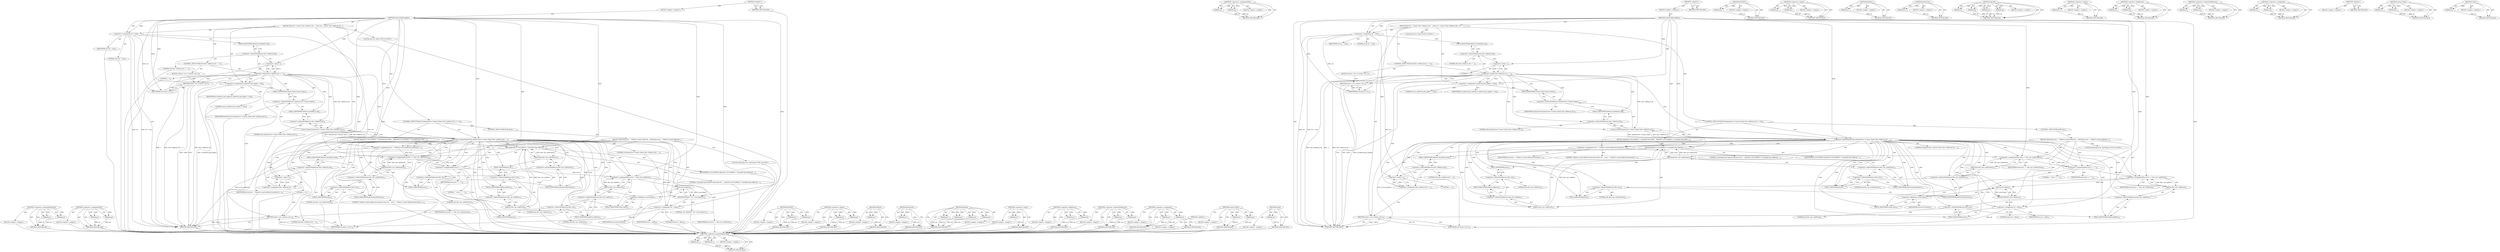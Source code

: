 digraph "Value" {
vulnerable_140 [label=<(METHOD,&lt;operator&gt;.greaterEqualsThan)>];
vulnerable_141 [label=<(PARAM,p1)>];
vulnerable_142 [label=<(PARAM,p2)>];
vulnerable_143 [label=<(BLOCK,&lt;empty&gt;,&lt;empty&gt;)>];
vulnerable_144 [label=<(METHOD_RETURN,ANY)>];
vulnerable_165 [label=<(METHOD,&lt;operator&gt;.assignmentPlus)>];
vulnerable_166 [label=<(PARAM,p1)>];
vulnerable_167 [label=<(PARAM,p2)>];
vulnerable_168 [label=<(BLOCK,&lt;empty&gt;,&lt;empty&gt;)>];
vulnerable_169 [label=<(METHOD_RETURN,ANY)>];
vulnerable_6 [label=<(METHOD,&lt;global&gt;)<SUB>1</SUB>>];
vulnerable_7 [label=<(BLOCK,&lt;empty&gt;,&lt;empty&gt;)<SUB>1</SUB>>];
vulnerable_8 [label=<(METHOD,removeDeferredJobs)<SUB>1</SUB>>];
vulnerable_9 [label=<(BLOCK,{
	bool ret = true;
	
	if ( this-&gt;deferral_tid ...,{
	bool ret = true;
	
	if ( this-&gt;deferral_tid ...)<SUB>1</SUB>>];
vulnerable_10 [label="<(LOCAL,bool ret: bool)<SUB>2</SUB>>"];
vulnerable_11 [label=<(&lt;operator&gt;.assignment,ret = true)<SUB>2</SUB>>];
vulnerable_12 [label=<(IDENTIFIER,ret,ret = true)<SUB>2</SUB>>];
vulnerable_13 [label=<(LITERAL,true,ret = true)<SUB>2</SUB>>];
vulnerable_14 [label=<(CONTROL_STRUCTURE,IF,if (this-&gt;deferral_tid == -1))<SUB>4</SUB>>];
vulnerable_15 [label=<(&lt;operator&gt;.equals,this-&gt;deferral_tid == -1)<SUB>4</SUB>>];
vulnerable_16 [label=<(&lt;operator&gt;.indirectFieldAccess,this-&gt;deferral_tid)<SUB>4</SUB>>];
vulnerable_17 [label=<(LITERAL,this,this-&gt;deferral_tid == -1)<SUB>4</SUB>>];
vulnerable_18 [label=<(FIELD_IDENTIFIER,deferral_tid,deferral_tid)<SUB>4</SUB>>];
vulnerable_19 [label=<(&lt;operator&gt;.minus,-1)<SUB>4</SUB>>];
vulnerable_20 [label=<(LITERAL,1,-1)<SUB>4</SUB>>];
vulnerable_21 [label=<(BLOCK,{
		return ( ret );
	},{
		return ( ret );
	})<SUB>4</SUB>>];
vulnerable_22 [label=<(RETURN,return ( ret );,return ( ret );)<SUB>5</SUB>>];
vulnerable_23 [label=<(IDENTIFIER,ret,return ( ret );)<SUB>5</SUB>>];
vulnerable_24 [label=<(&lt;operator&gt;.assignment,m_deferred_job_update = true)<SUB>8</SUB>>];
vulnerable_25 [label=<(IDENTIFIER,m_deferred_job_update,m_deferred_job_update = true)<SUB>8</SUB>>];
vulnerable_26 [label=<(LITERAL,true,m_deferred_job_update = true)<SUB>8</SUB>>];
vulnerable_27 [label=<(CONTROL_STRUCTURE,IF,if (daemonCore-&gt;Cancel_Timer( this-&gt;deferral_tid ) &gt;= 0))<SUB>10</SUB>>];
vulnerable_28 [label=<(&lt;operator&gt;.greaterEqualsThan,daemonCore-&gt;Cancel_Timer( this-&gt;deferral_tid ) ...)<SUB>10</SUB>>];
vulnerable_29 [label=<(Cancel_Timer,daemonCore-&gt;Cancel_Timer( this-&gt;deferral_tid ))<SUB>10</SUB>>];
vulnerable_30 [label=<(&lt;operator&gt;.indirectFieldAccess,daemonCore-&gt;Cancel_Timer)<SUB>10</SUB>>];
vulnerable_31 [label=<(IDENTIFIER,daemonCore,daemonCore-&gt;Cancel_Timer( this-&gt;deferral_tid ))<SUB>10</SUB>>];
vulnerable_32 [label=<(FIELD_IDENTIFIER,Cancel_Timer,Cancel_Timer)<SUB>10</SUB>>];
vulnerable_33 [label=<(&lt;operator&gt;.indirectFieldAccess,this-&gt;deferral_tid)<SUB>10</SUB>>];
vulnerable_34 [label=<(LITERAL,this,daemonCore-&gt;Cancel_Timer( this-&gt;deferral_tid ))<SUB>10</SUB>>];
vulnerable_35 [label=<(FIELD_IDENTIFIER,deferral_tid,deferral_tid)<SUB>10</SUB>>];
vulnerable_36 [label=<(LITERAL,0,daemonCore-&gt;Cancel_Timer( this-&gt;deferral_tid ) ...)<SUB>10</SUB>>];
vulnerable_37 [label=<(BLOCK,{
		dprintf( D_FULLDEBUG, &quot;Cancelled time defer...,{
		dprintf( D_FULLDEBUG, &quot;Cancelled time defer...)<SUB>10</SUB>>];
vulnerable_38 [label=<(dprintf,dprintf( D_FULLDEBUG, &quot;Cancelled time deferred ...)<SUB>11</SUB>>];
vulnerable_39 [label=<(IDENTIFIER,D_FULLDEBUG,dprintf( D_FULLDEBUG, &quot;Cancelled time deferred ...)<SUB>11</SUB>>];
vulnerable_40 [label=<(LITERAL,&quot;Cancelled time deferred execution for &quot;
						...,dprintf( D_FULLDEBUG, &quot;Cancelled time deferred ...)<SUB>11</SUB>>];
vulnerable_41 [label=<(jobCluster,this-&gt;jic-&gt;jobCluster())<SUB>13</SUB>>];
vulnerable_42 [label=<(&lt;operator&gt;.indirectFieldAccess,this-&gt;jic-&gt;jobCluster)<SUB>13</SUB>>];
vulnerable_43 [label=<(&lt;operator&gt;.indirectFieldAccess,this-&gt;jic)<SUB>13</SUB>>];
vulnerable_44 [label=<(LITERAL,this,this-&gt;jic-&gt;jobCluster())<SUB>13</SUB>>];
vulnerable_45 [label=<(FIELD_IDENTIFIER,jic,jic)<SUB>13</SUB>>];
vulnerable_46 [label=<(FIELD_IDENTIFIER,jobCluster,jobCluster)<SUB>13</SUB>>];
vulnerable_47 [label=<(jobProc,this-&gt;jic-&gt;jobProc())<SUB>14</SUB>>];
vulnerable_48 [label=<(&lt;operator&gt;.indirectFieldAccess,this-&gt;jic-&gt;jobProc)<SUB>14</SUB>>];
vulnerable_49 [label=<(&lt;operator&gt;.indirectFieldAccess,this-&gt;jic)<SUB>14</SUB>>];
vulnerable_50 [label=<(LITERAL,this,this-&gt;jic-&gt;jobProc())<SUB>14</SUB>>];
vulnerable_51 [label=<(FIELD_IDENTIFIER,jic,jic)<SUB>14</SUB>>];
vulnerable_52 [label=<(FIELD_IDENTIFIER,jobProc,jobProc)<SUB>14</SUB>>];
vulnerable_53 [label=<(&lt;operator&gt;.assignment,this-&gt;deferral_tid = -1)<SUB>15</SUB>>];
vulnerable_54 [label=<(&lt;operator&gt;.indirectFieldAccess,this-&gt;deferral_tid)<SUB>15</SUB>>];
vulnerable_55 [label=<(LITERAL,this,this-&gt;deferral_tid = -1)<SUB>15</SUB>>];
vulnerable_56 [label=<(FIELD_IDENTIFIER,deferral_tid,deferral_tid)<SUB>15</SUB>>];
vulnerable_57 [label=<(&lt;operator&gt;.minus,-1)<SUB>15</SUB>>];
vulnerable_58 [label=<(LITERAL,1,-1)<SUB>15</SUB>>];
vulnerable_59 [label=<(CONTROL_STRUCTURE,ELSE,else)<SUB>17</SUB>>];
vulnerable_60 [label=<(BLOCK,{
		MyString error = &quot;Failed to cancel deferred...,{
		MyString error = &quot;Failed to cancel deferred...)<SUB>17</SUB>>];
vulnerable_61 [label="<(LOCAL,MyString error: MyString)<SUB>18</SUB>>"];
vulnerable_62 [label=<(&lt;operator&gt;.assignment,error = &quot;Failed to cancel deferred execution ti...)<SUB>18</SUB>>];
vulnerable_63 [label=<(IDENTIFIER,error,error = &quot;Failed to cancel deferred execution ti...)<SUB>18</SUB>>];
vulnerable_64 [label=<(LITERAL,&quot;Failed to cancel deferred execution timer for ...,error = &quot;Failed to cancel deferred execution ti...)<SUB>18</SUB>>];
vulnerable_65 [label=<(&lt;operator&gt;.assignmentPlus,error += this-&gt;jic-&gt;jobCluster())<SUB>19</SUB>>];
vulnerable_66 [label=<(IDENTIFIER,error,error += this-&gt;jic-&gt;jobCluster())<SUB>19</SUB>>];
vulnerable_67 [label=<(jobCluster,this-&gt;jic-&gt;jobCluster())<SUB>19</SUB>>];
vulnerable_68 [label=<(&lt;operator&gt;.indirectFieldAccess,this-&gt;jic-&gt;jobCluster)<SUB>19</SUB>>];
vulnerable_69 [label=<(&lt;operator&gt;.indirectFieldAccess,this-&gt;jic)<SUB>19</SUB>>];
vulnerable_70 [label=<(LITERAL,this,this-&gt;jic-&gt;jobCluster())<SUB>19</SUB>>];
vulnerable_71 [label=<(FIELD_IDENTIFIER,jic,jic)<SUB>19</SUB>>];
vulnerable_72 [label=<(FIELD_IDENTIFIER,jobCluster,jobCluster)<SUB>19</SUB>>];
vulnerable_73 [label=<(&lt;operator&gt;.assignmentPlus,error += &quot;.&quot;)<SUB>20</SUB>>];
vulnerable_74 [label=<(IDENTIFIER,error,error += &quot;.&quot;)<SUB>20</SUB>>];
vulnerable_75 [label=<(LITERAL,&quot;.&quot;,error += &quot;.&quot;)<SUB>20</SUB>>];
vulnerable_76 [label=<(&lt;operator&gt;.assignmentPlus,error += this-&gt;jic-&gt;jobProc())<SUB>21</SUB>>];
vulnerable_77 [label=<(IDENTIFIER,error,error += this-&gt;jic-&gt;jobProc())<SUB>21</SUB>>];
vulnerable_78 [label=<(jobProc,this-&gt;jic-&gt;jobProc())<SUB>21</SUB>>];
vulnerable_79 [label=<(&lt;operator&gt;.indirectFieldAccess,this-&gt;jic-&gt;jobProc)<SUB>21</SUB>>];
vulnerable_80 [label=<(&lt;operator&gt;.indirectFieldAccess,this-&gt;jic)<SUB>21</SUB>>];
vulnerable_81 [label=<(LITERAL,this,this-&gt;jic-&gt;jobProc())<SUB>21</SUB>>];
vulnerable_82 [label=<(FIELD_IDENTIFIER,jic,jic)<SUB>21</SUB>>];
vulnerable_83 [label=<(FIELD_IDENTIFIER,jobProc,jobProc)<SUB>21</SUB>>];
vulnerable_84 [label=<(EXCEPT,EXCEPT( error.Value() ))<SUB>22</SUB>>];
vulnerable_85 [label=<(Value,error.Value())<SUB>22</SUB>>];
vulnerable_86 [label=<(&lt;operator&gt;.fieldAccess,error.Value)<SUB>22</SUB>>];
vulnerable_87 [label=<(IDENTIFIER,error,error.Value())<SUB>22</SUB>>];
vulnerable_88 [label=<(FIELD_IDENTIFIER,Value,Value)<SUB>22</SUB>>];
vulnerable_89 [label=<(&lt;operator&gt;.assignment,ret = false)<SUB>23</SUB>>];
vulnerable_90 [label=<(IDENTIFIER,ret,ret = false)<SUB>23</SUB>>];
vulnerable_91 [label=<(LITERAL,false,ret = false)<SUB>23</SUB>>];
vulnerable_92 [label=<(RETURN,return ( ret );,return ( ret );)<SUB>25</SUB>>];
vulnerable_93 [label=<(IDENTIFIER,ret,return ( ret );)<SUB>25</SUB>>];
vulnerable_94 [label=<(METHOD_RETURN,ANY)<SUB>1</SUB>>];
vulnerable_96 [label=<(METHOD_RETURN,ANY)<SUB>1</SUB>>];
vulnerable_170 [label=<(METHOD,EXCEPT)>];
vulnerable_171 [label=<(PARAM,p1)>];
vulnerable_172 [label=<(BLOCK,&lt;empty&gt;,&lt;empty&gt;)>];
vulnerable_173 [label=<(METHOD_RETURN,ANY)>];
vulnerable_126 [label=<(METHOD,&lt;operator&gt;.equals)>];
vulnerable_127 [label=<(PARAM,p1)>];
vulnerable_128 [label=<(PARAM,p2)>];
vulnerable_129 [label=<(BLOCK,&lt;empty&gt;,&lt;empty&gt;)>];
vulnerable_130 [label=<(METHOD_RETURN,ANY)>];
vulnerable_161 [label=<(METHOD,jobProc)>];
vulnerable_162 [label=<(PARAM,p1)>];
vulnerable_163 [label=<(BLOCK,&lt;empty&gt;,&lt;empty&gt;)>];
vulnerable_164 [label=<(METHOD_RETURN,ANY)>];
vulnerable_157 [label=<(METHOD,jobCluster)>];
vulnerable_158 [label=<(PARAM,p1)>];
vulnerable_159 [label=<(BLOCK,&lt;empty&gt;,&lt;empty&gt;)>];
vulnerable_160 [label=<(METHOD_RETURN,ANY)>];
vulnerable_150 [label=<(METHOD,dprintf)>];
vulnerable_151 [label=<(PARAM,p1)>];
vulnerable_152 [label=<(PARAM,p2)>];
vulnerable_153 [label=<(PARAM,p3)>];
vulnerable_154 [label=<(PARAM,p4)>];
vulnerable_155 [label=<(BLOCK,&lt;empty&gt;,&lt;empty&gt;)>];
vulnerable_156 [label=<(METHOD_RETURN,ANY)>];
vulnerable_136 [label=<(METHOD,&lt;operator&gt;.minus)>];
vulnerable_137 [label=<(PARAM,p1)>];
vulnerable_138 [label=<(BLOCK,&lt;empty&gt;,&lt;empty&gt;)>];
vulnerable_139 [label=<(METHOD_RETURN,ANY)>];
vulnerable_178 [label=<(METHOD,&lt;operator&gt;.fieldAccess)>];
vulnerable_179 [label=<(PARAM,p1)>];
vulnerable_180 [label=<(PARAM,p2)>];
vulnerable_181 [label=<(BLOCK,&lt;empty&gt;,&lt;empty&gt;)>];
vulnerable_182 [label=<(METHOD_RETURN,ANY)>];
vulnerable_131 [label=<(METHOD,&lt;operator&gt;.indirectFieldAccess)>];
vulnerable_132 [label=<(PARAM,p1)>];
vulnerable_133 [label=<(PARAM,p2)>];
vulnerable_134 [label=<(BLOCK,&lt;empty&gt;,&lt;empty&gt;)>];
vulnerable_135 [label=<(METHOD_RETURN,ANY)>];
vulnerable_121 [label=<(METHOD,&lt;operator&gt;.assignment)>];
vulnerable_122 [label=<(PARAM,p1)>];
vulnerable_123 [label=<(PARAM,p2)>];
vulnerable_124 [label=<(BLOCK,&lt;empty&gt;,&lt;empty&gt;)>];
vulnerable_125 [label=<(METHOD_RETURN,ANY)>];
vulnerable_115 [label=<(METHOD,&lt;global&gt;)<SUB>1</SUB>>];
vulnerable_116 [label=<(BLOCK,&lt;empty&gt;,&lt;empty&gt;)>];
vulnerable_117 [label=<(METHOD_RETURN,ANY)>];
vulnerable_145 [label=<(METHOD,Cancel_Timer)>];
vulnerable_146 [label=<(PARAM,p1)>];
vulnerable_147 [label=<(PARAM,p2)>];
vulnerable_148 [label=<(BLOCK,&lt;empty&gt;,&lt;empty&gt;)>];
vulnerable_149 [label=<(METHOD_RETURN,ANY)>];
vulnerable_174 [label=<(METHOD,Value)>];
vulnerable_175 [label=<(PARAM,p1)>];
vulnerable_176 [label=<(BLOCK,&lt;empty&gt;,&lt;empty&gt;)>];
vulnerable_177 [label=<(METHOD_RETURN,ANY)>];
fixed_143 [label=<(METHOD,&lt;operator&gt;.greaterEqualsThan)>];
fixed_144 [label=<(PARAM,p1)>];
fixed_145 [label=<(PARAM,p2)>];
fixed_146 [label=<(BLOCK,&lt;empty&gt;,&lt;empty&gt;)>];
fixed_147 [label=<(METHOD_RETURN,ANY)>];
fixed_168 [label=<(METHOD,&lt;operator&gt;.assignmentPlus)>];
fixed_169 [label=<(PARAM,p1)>];
fixed_170 [label=<(PARAM,p2)>];
fixed_171 [label=<(BLOCK,&lt;empty&gt;,&lt;empty&gt;)>];
fixed_172 [label=<(METHOD_RETURN,ANY)>];
fixed_6 [label=<(METHOD,&lt;global&gt;)<SUB>1</SUB>>];
fixed_7 [label=<(BLOCK,&lt;empty&gt;,&lt;empty&gt;)<SUB>1</SUB>>];
fixed_8 [label=<(METHOD,removeDeferredJobs)<SUB>1</SUB>>];
fixed_9 [label=<(BLOCK,{
	bool ret = true;
	
	if ( this-&gt;deferral_tid ...,{
	bool ret = true;
	
	if ( this-&gt;deferral_tid ...)<SUB>1</SUB>>];
fixed_10 [label="<(LOCAL,bool ret: bool)<SUB>2</SUB>>"];
fixed_11 [label=<(&lt;operator&gt;.assignment,ret = true)<SUB>2</SUB>>];
fixed_12 [label=<(IDENTIFIER,ret,ret = true)<SUB>2</SUB>>];
fixed_13 [label=<(LITERAL,true,ret = true)<SUB>2</SUB>>];
fixed_14 [label=<(CONTROL_STRUCTURE,IF,if (this-&gt;deferral_tid == -1))<SUB>4</SUB>>];
fixed_15 [label=<(&lt;operator&gt;.equals,this-&gt;deferral_tid == -1)<SUB>4</SUB>>];
fixed_16 [label=<(&lt;operator&gt;.indirectFieldAccess,this-&gt;deferral_tid)<SUB>4</SUB>>];
fixed_17 [label=<(LITERAL,this,this-&gt;deferral_tid == -1)<SUB>4</SUB>>];
fixed_18 [label=<(FIELD_IDENTIFIER,deferral_tid,deferral_tid)<SUB>4</SUB>>];
fixed_19 [label=<(&lt;operator&gt;.minus,-1)<SUB>4</SUB>>];
fixed_20 [label=<(LITERAL,1,-1)<SUB>4</SUB>>];
fixed_21 [label=<(BLOCK,{
		return ( ret );
	},{
		return ( ret );
	})<SUB>4</SUB>>];
fixed_22 [label=<(RETURN,return ( ret );,return ( ret );)<SUB>5</SUB>>];
fixed_23 [label=<(IDENTIFIER,ret,return ( ret );)<SUB>5</SUB>>];
fixed_24 [label=<(&lt;operator&gt;.assignment,m_deferred_job_update = true)<SUB>8</SUB>>];
fixed_25 [label=<(IDENTIFIER,m_deferred_job_update,m_deferred_job_update = true)<SUB>8</SUB>>];
fixed_26 [label=<(LITERAL,true,m_deferred_job_update = true)<SUB>8</SUB>>];
fixed_27 [label=<(CONTROL_STRUCTURE,IF,if (daemonCore-&gt;Cancel_Timer( this-&gt;deferral_tid ) &gt;= 0))<SUB>10</SUB>>];
fixed_28 [label=<(&lt;operator&gt;.greaterEqualsThan,daemonCore-&gt;Cancel_Timer( this-&gt;deferral_tid ) ...)<SUB>10</SUB>>];
fixed_29 [label=<(Cancel_Timer,daemonCore-&gt;Cancel_Timer( this-&gt;deferral_tid ))<SUB>10</SUB>>];
fixed_30 [label=<(&lt;operator&gt;.indirectFieldAccess,daemonCore-&gt;Cancel_Timer)<SUB>10</SUB>>];
fixed_31 [label=<(IDENTIFIER,daemonCore,daemonCore-&gt;Cancel_Timer( this-&gt;deferral_tid ))<SUB>10</SUB>>];
fixed_32 [label=<(FIELD_IDENTIFIER,Cancel_Timer,Cancel_Timer)<SUB>10</SUB>>];
fixed_33 [label=<(&lt;operator&gt;.indirectFieldAccess,this-&gt;deferral_tid)<SUB>10</SUB>>];
fixed_34 [label=<(LITERAL,this,daemonCore-&gt;Cancel_Timer( this-&gt;deferral_tid ))<SUB>10</SUB>>];
fixed_35 [label=<(FIELD_IDENTIFIER,deferral_tid,deferral_tid)<SUB>10</SUB>>];
fixed_36 [label=<(LITERAL,0,daemonCore-&gt;Cancel_Timer( this-&gt;deferral_tid ) ...)<SUB>10</SUB>>];
fixed_37 [label=<(BLOCK,{
		dprintf( D_FULLDEBUG, &quot;Cancelled time defer...,{
		dprintf( D_FULLDEBUG, &quot;Cancelled time defer...)<SUB>10</SUB>>];
fixed_38 [label=<(dprintf,dprintf( D_FULLDEBUG, &quot;Cancelled time deferred ...)<SUB>11</SUB>>];
fixed_39 [label=<(IDENTIFIER,D_FULLDEBUG,dprintf( D_FULLDEBUG, &quot;Cancelled time deferred ...)<SUB>11</SUB>>];
fixed_40 [label=<(LITERAL,&quot;Cancelled time deferred execution for &quot;
						...,dprintf( D_FULLDEBUG, &quot;Cancelled time deferred ...)<SUB>11</SUB>>];
fixed_41 [label=<(jobCluster,this-&gt;jic-&gt;jobCluster())<SUB>13</SUB>>];
fixed_42 [label=<(&lt;operator&gt;.indirectFieldAccess,this-&gt;jic-&gt;jobCluster)<SUB>13</SUB>>];
fixed_43 [label=<(&lt;operator&gt;.indirectFieldAccess,this-&gt;jic)<SUB>13</SUB>>];
fixed_44 [label=<(LITERAL,this,this-&gt;jic-&gt;jobCluster())<SUB>13</SUB>>];
fixed_45 [label=<(FIELD_IDENTIFIER,jic,jic)<SUB>13</SUB>>];
fixed_46 [label=<(FIELD_IDENTIFIER,jobCluster,jobCluster)<SUB>13</SUB>>];
fixed_47 [label=<(jobProc,this-&gt;jic-&gt;jobProc())<SUB>14</SUB>>];
fixed_48 [label=<(&lt;operator&gt;.indirectFieldAccess,this-&gt;jic-&gt;jobProc)<SUB>14</SUB>>];
fixed_49 [label=<(&lt;operator&gt;.indirectFieldAccess,this-&gt;jic)<SUB>14</SUB>>];
fixed_50 [label=<(LITERAL,this,this-&gt;jic-&gt;jobProc())<SUB>14</SUB>>];
fixed_51 [label=<(FIELD_IDENTIFIER,jic,jic)<SUB>14</SUB>>];
fixed_52 [label=<(FIELD_IDENTIFIER,jobProc,jobProc)<SUB>14</SUB>>];
fixed_53 [label=<(&lt;operator&gt;.assignment,this-&gt;deferral_tid = -1)<SUB>15</SUB>>];
fixed_54 [label=<(&lt;operator&gt;.indirectFieldAccess,this-&gt;deferral_tid)<SUB>15</SUB>>];
fixed_55 [label=<(LITERAL,this,this-&gt;deferral_tid = -1)<SUB>15</SUB>>];
fixed_56 [label=<(FIELD_IDENTIFIER,deferral_tid,deferral_tid)<SUB>15</SUB>>];
fixed_57 [label=<(&lt;operator&gt;.minus,-1)<SUB>15</SUB>>];
fixed_58 [label=<(LITERAL,1,-1)<SUB>15</SUB>>];
fixed_59 [label=<(CONTROL_STRUCTURE,ELSE,else)<SUB>17</SUB>>];
fixed_60 [label=<(BLOCK,{
		MyString error = &quot;Failed to cancel deferred...,{
		MyString error = &quot;Failed to cancel deferred...)<SUB>17</SUB>>];
fixed_61 [label="<(LOCAL,MyString error: MyString)<SUB>18</SUB>>"];
fixed_62 [label=<(&lt;operator&gt;.assignment,error = &quot;Failed to cancel deferred execution ti...)<SUB>18</SUB>>];
fixed_63 [label=<(IDENTIFIER,error,error = &quot;Failed to cancel deferred execution ti...)<SUB>18</SUB>>];
fixed_64 [label=<(LITERAL,&quot;Failed to cancel deferred execution timer for ...,error = &quot;Failed to cancel deferred execution ti...)<SUB>18</SUB>>];
fixed_65 [label=<(&lt;operator&gt;.assignmentPlus,error += this-&gt;jic-&gt;jobCluster())<SUB>19</SUB>>];
fixed_66 [label=<(IDENTIFIER,error,error += this-&gt;jic-&gt;jobCluster())<SUB>19</SUB>>];
fixed_67 [label=<(jobCluster,this-&gt;jic-&gt;jobCluster())<SUB>19</SUB>>];
fixed_68 [label=<(&lt;operator&gt;.indirectFieldAccess,this-&gt;jic-&gt;jobCluster)<SUB>19</SUB>>];
fixed_69 [label=<(&lt;operator&gt;.indirectFieldAccess,this-&gt;jic)<SUB>19</SUB>>];
fixed_70 [label=<(LITERAL,this,this-&gt;jic-&gt;jobCluster())<SUB>19</SUB>>];
fixed_71 [label=<(FIELD_IDENTIFIER,jic,jic)<SUB>19</SUB>>];
fixed_72 [label=<(FIELD_IDENTIFIER,jobCluster,jobCluster)<SUB>19</SUB>>];
fixed_73 [label=<(&lt;operator&gt;.assignmentPlus,error += &quot;.&quot;)<SUB>20</SUB>>];
fixed_74 [label=<(IDENTIFIER,error,error += &quot;.&quot;)<SUB>20</SUB>>];
fixed_75 [label=<(LITERAL,&quot;.&quot;,error += &quot;.&quot;)<SUB>20</SUB>>];
fixed_76 [label=<(&lt;operator&gt;.assignmentPlus,error += this-&gt;jic-&gt;jobProc())<SUB>21</SUB>>];
fixed_77 [label=<(IDENTIFIER,error,error += this-&gt;jic-&gt;jobProc())<SUB>21</SUB>>];
fixed_78 [label=<(jobProc,this-&gt;jic-&gt;jobProc())<SUB>21</SUB>>];
fixed_79 [label=<(&lt;operator&gt;.indirectFieldAccess,this-&gt;jic-&gt;jobProc)<SUB>21</SUB>>];
fixed_80 [label=<(&lt;operator&gt;.indirectFieldAccess,this-&gt;jic)<SUB>21</SUB>>];
fixed_81 [label=<(LITERAL,this,this-&gt;jic-&gt;jobProc())<SUB>21</SUB>>];
fixed_82 [label=<(FIELD_IDENTIFIER,jic,jic)<SUB>21</SUB>>];
fixed_83 [label=<(FIELD_IDENTIFIER,jobProc,jobProc)<SUB>21</SUB>>];
fixed_84 [label=<(EXCEPT,EXCEPT( &quot;%s&quot;, error.Value() ))<SUB>22</SUB>>];
fixed_85 [label=<(LITERAL,&quot;%s&quot;,EXCEPT( &quot;%s&quot;, error.Value() ))<SUB>22</SUB>>];
fixed_86 [label=<(Value,error.Value())<SUB>22</SUB>>];
fixed_87 [label=<(&lt;operator&gt;.fieldAccess,error.Value)<SUB>22</SUB>>];
fixed_88 [label=<(IDENTIFIER,error,error.Value())<SUB>22</SUB>>];
fixed_89 [label=<(FIELD_IDENTIFIER,Value,Value)<SUB>22</SUB>>];
fixed_90 [label=<(&lt;operator&gt;.assignment,ret = false)<SUB>23</SUB>>];
fixed_91 [label=<(IDENTIFIER,ret,ret = false)<SUB>23</SUB>>];
fixed_92 [label=<(LITERAL,false,ret = false)<SUB>23</SUB>>];
fixed_93 [label=<(RETURN,return ( ret );,return ( ret );)<SUB>25</SUB>>];
fixed_94 [label=<(IDENTIFIER,ret,return ( ret );)<SUB>25</SUB>>];
fixed_95 [label=<(METHOD_RETURN,ANY)<SUB>1</SUB>>];
fixed_97 [label=<(METHOD_RETURN,ANY)<SUB>1</SUB>>];
fixed_173 [label=<(METHOD,EXCEPT)>];
fixed_174 [label=<(PARAM,p1)>];
fixed_175 [label=<(PARAM,p2)>];
fixed_176 [label=<(BLOCK,&lt;empty&gt;,&lt;empty&gt;)>];
fixed_177 [label=<(METHOD_RETURN,ANY)>];
fixed_129 [label=<(METHOD,&lt;operator&gt;.equals)>];
fixed_130 [label=<(PARAM,p1)>];
fixed_131 [label=<(PARAM,p2)>];
fixed_132 [label=<(BLOCK,&lt;empty&gt;,&lt;empty&gt;)>];
fixed_133 [label=<(METHOD_RETURN,ANY)>];
fixed_164 [label=<(METHOD,jobProc)>];
fixed_165 [label=<(PARAM,p1)>];
fixed_166 [label=<(BLOCK,&lt;empty&gt;,&lt;empty&gt;)>];
fixed_167 [label=<(METHOD_RETURN,ANY)>];
fixed_160 [label=<(METHOD,jobCluster)>];
fixed_161 [label=<(PARAM,p1)>];
fixed_162 [label=<(BLOCK,&lt;empty&gt;,&lt;empty&gt;)>];
fixed_163 [label=<(METHOD_RETURN,ANY)>];
fixed_153 [label=<(METHOD,dprintf)>];
fixed_154 [label=<(PARAM,p1)>];
fixed_155 [label=<(PARAM,p2)>];
fixed_156 [label=<(PARAM,p3)>];
fixed_157 [label=<(PARAM,p4)>];
fixed_158 [label=<(BLOCK,&lt;empty&gt;,&lt;empty&gt;)>];
fixed_159 [label=<(METHOD_RETURN,ANY)>];
fixed_139 [label=<(METHOD,&lt;operator&gt;.minus)>];
fixed_140 [label=<(PARAM,p1)>];
fixed_141 [label=<(BLOCK,&lt;empty&gt;,&lt;empty&gt;)>];
fixed_142 [label=<(METHOD_RETURN,ANY)>];
fixed_182 [label=<(METHOD,&lt;operator&gt;.fieldAccess)>];
fixed_183 [label=<(PARAM,p1)>];
fixed_184 [label=<(PARAM,p2)>];
fixed_185 [label=<(BLOCK,&lt;empty&gt;,&lt;empty&gt;)>];
fixed_186 [label=<(METHOD_RETURN,ANY)>];
fixed_134 [label=<(METHOD,&lt;operator&gt;.indirectFieldAccess)>];
fixed_135 [label=<(PARAM,p1)>];
fixed_136 [label=<(PARAM,p2)>];
fixed_137 [label=<(BLOCK,&lt;empty&gt;,&lt;empty&gt;)>];
fixed_138 [label=<(METHOD_RETURN,ANY)>];
fixed_124 [label=<(METHOD,&lt;operator&gt;.assignment)>];
fixed_125 [label=<(PARAM,p1)>];
fixed_126 [label=<(PARAM,p2)>];
fixed_127 [label=<(BLOCK,&lt;empty&gt;,&lt;empty&gt;)>];
fixed_128 [label=<(METHOD_RETURN,ANY)>];
fixed_118 [label=<(METHOD,&lt;global&gt;)<SUB>1</SUB>>];
fixed_119 [label=<(BLOCK,&lt;empty&gt;,&lt;empty&gt;)>];
fixed_120 [label=<(METHOD_RETURN,ANY)>];
fixed_148 [label=<(METHOD,Cancel_Timer)>];
fixed_149 [label=<(PARAM,p1)>];
fixed_150 [label=<(PARAM,p2)>];
fixed_151 [label=<(BLOCK,&lt;empty&gt;,&lt;empty&gt;)>];
fixed_152 [label=<(METHOD_RETURN,ANY)>];
fixed_178 [label=<(METHOD,Value)>];
fixed_179 [label=<(PARAM,p1)>];
fixed_180 [label=<(BLOCK,&lt;empty&gt;,&lt;empty&gt;)>];
fixed_181 [label=<(METHOD_RETURN,ANY)>];
vulnerable_140 -> vulnerable_141  [key=0, label="AST: "];
vulnerable_140 -> vulnerable_141  [key=1, label="DDG: "];
vulnerable_140 -> vulnerable_143  [key=0, label="AST: "];
vulnerable_140 -> vulnerable_142  [key=0, label="AST: "];
vulnerable_140 -> vulnerable_142  [key=1, label="DDG: "];
vulnerable_140 -> vulnerable_144  [key=0, label="AST: "];
vulnerable_140 -> vulnerable_144  [key=1, label="CFG: "];
vulnerable_141 -> vulnerable_144  [key=0, label="DDG: p1"];
vulnerable_142 -> vulnerable_144  [key=0, label="DDG: p2"];
vulnerable_165 -> vulnerable_166  [key=0, label="AST: "];
vulnerable_165 -> vulnerable_166  [key=1, label="DDG: "];
vulnerable_165 -> vulnerable_168  [key=0, label="AST: "];
vulnerable_165 -> vulnerable_167  [key=0, label="AST: "];
vulnerable_165 -> vulnerable_167  [key=1, label="DDG: "];
vulnerable_165 -> vulnerable_169  [key=0, label="AST: "];
vulnerable_165 -> vulnerable_169  [key=1, label="CFG: "];
vulnerable_166 -> vulnerable_169  [key=0, label="DDG: p1"];
vulnerable_167 -> vulnerable_169  [key=0, label="DDG: p2"];
vulnerable_6 -> vulnerable_7  [key=0, label="AST: "];
vulnerable_6 -> vulnerable_96  [key=0, label="AST: "];
vulnerable_6 -> vulnerable_96  [key=1, label="CFG: "];
vulnerable_7 -> vulnerable_8  [key=0, label="AST: "];
vulnerable_8 -> vulnerable_9  [key=0, label="AST: "];
vulnerable_8 -> vulnerable_94  [key=0, label="AST: "];
vulnerable_8 -> vulnerable_11  [key=0, label="CFG: "];
vulnerable_8 -> vulnerable_11  [key=1, label="DDG: "];
vulnerable_8 -> vulnerable_24  [key=0, label="DDG: "];
vulnerable_8 -> vulnerable_93  [key=0, label="DDG: "];
vulnerable_8 -> vulnerable_28  [key=0, label="DDG: "];
vulnerable_8 -> vulnerable_19  [key=0, label="DDG: "];
vulnerable_8 -> vulnerable_23  [key=0, label="DDG: "];
vulnerable_8 -> vulnerable_38  [key=0, label="DDG: "];
vulnerable_8 -> vulnerable_62  [key=0, label="DDG: "];
vulnerable_8 -> vulnerable_73  [key=0, label="DDG: "];
vulnerable_8 -> vulnerable_89  [key=0, label="DDG: "];
vulnerable_8 -> vulnerable_57  [key=0, label="DDG: "];
vulnerable_8 -> vulnerable_65  [key=0, label="DDG: "];
vulnerable_8 -> vulnerable_76  [key=0, label="DDG: "];
vulnerable_9 -> vulnerable_10  [key=0, label="AST: "];
vulnerable_9 -> vulnerable_11  [key=0, label="AST: "];
vulnerable_9 -> vulnerable_14  [key=0, label="AST: "];
vulnerable_9 -> vulnerable_24  [key=0, label="AST: "];
vulnerable_9 -> vulnerable_27  [key=0, label="AST: "];
vulnerable_9 -> vulnerable_92  [key=0, label="AST: "];
vulnerable_11 -> vulnerable_12  [key=0, label="AST: "];
vulnerable_11 -> vulnerable_13  [key=0, label="AST: "];
vulnerable_11 -> vulnerable_18  [key=0, label="CFG: "];
vulnerable_11 -> vulnerable_94  [key=0, label="DDG: ret"];
vulnerable_11 -> vulnerable_94  [key=1, label="DDG: ret = true"];
vulnerable_11 -> vulnerable_93  [key=0, label="DDG: ret"];
vulnerable_11 -> vulnerable_23  [key=0, label="DDG: ret"];
vulnerable_14 -> vulnerable_15  [key=0, label="AST: "];
vulnerable_14 -> vulnerable_21  [key=0, label="AST: "];
vulnerable_15 -> vulnerable_16  [key=0, label="AST: "];
vulnerable_15 -> vulnerable_19  [key=0, label="AST: "];
vulnerable_15 -> vulnerable_22  [key=0, label="CFG: "];
vulnerable_15 -> vulnerable_22  [key=1, label="CDG: "];
vulnerable_15 -> vulnerable_24  [key=0, label="CFG: "];
vulnerable_15 -> vulnerable_24  [key=1, label="CDG: "];
vulnerable_15 -> vulnerable_94  [key=0, label="DDG: this-&gt;deferral_tid"];
vulnerable_15 -> vulnerable_94  [key=1, label="DDG: -1"];
vulnerable_15 -> vulnerable_94  [key=2, label="DDG: this-&gt;deferral_tid == -1"];
vulnerable_15 -> vulnerable_29  [key=0, label="DDG: this-&gt;deferral_tid"];
vulnerable_15 -> vulnerable_29  [key=1, label="CDG: "];
vulnerable_15 -> vulnerable_30  [key=0, label="CDG: "];
vulnerable_15 -> vulnerable_32  [key=0, label="CDG: "];
vulnerable_15 -> vulnerable_28  [key=0, label="CDG: "];
vulnerable_15 -> vulnerable_92  [key=0, label="CDG: "];
vulnerable_15 -> vulnerable_35  [key=0, label="CDG: "];
vulnerable_15 -> vulnerable_33  [key=0, label="CDG: "];
vulnerable_16 -> vulnerable_17  [key=0, label="AST: "];
vulnerable_16 -> vulnerable_18  [key=0, label="AST: "];
vulnerable_16 -> vulnerable_19  [key=0, label="CFG: "];
vulnerable_18 -> vulnerable_16  [key=0, label="CFG: "];
vulnerable_19 -> vulnerable_20  [key=0, label="AST: "];
vulnerable_19 -> vulnerable_15  [key=0, label="CFG: "];
vulnerable_19 -> vulnerable_15  [key=1, label="DDG: 1"];
vulnerable_21 -> vulnerable_22  [key=0, label="AST: "];
vulnerable_22 -> vulnerable_23  [key=0, label="AST: "];
vulnerable_22 -> vulnerable_94  [key=0, label="CFG: "];
vulnerable_22 -> vulnerable_94  [key=1, label="DDG: &lt;RET&gt;"];
vulnerable_23 -> vulnerable_22  [key=0, label="DDG: ret"];
vulnerable_24 -> vulnerable_25  [key=0, label="AST: "];
vulnerable_24 -> vulnerable_26  [key=0, label="AST: "];
vulnerable_24 -> vulnerable_32  [key=0, label="CFG: "];
vulnerable_24 -> vulnerable_94  [key=0, label="DDG: m_deferred_job_update"];
vulnerable_27 -> vulnerable_28  [key=0, label="AST: "];
vulnerable_27 -> vulnerable_37  [key=0, label="AST: "];
vulnerable_27 -> vulnerable_59  [key=0, label="AST: "];
vulnerable_28 -> vulnerable_29  [key=0, label="AST: "];
vulnerable_28 -> vulnerable_36  [key=0, label="AST: "];
vulnerable_28 -> vulnerable_45  [key=0, label="CFG: "];
vulnerable_28 -> vulnerable_45  [key=1, label="CDG: "];
vulnerable_28 -> vulnerable_62  [key=0, label="CFG: "];
vulnerable_28 -> vulnerable_62  [key=1, label="CDG: "];
vulnerable_28 -> vulnerable_47  [key=0, label="CDG: "];
vulnerable_28 -> vulnerable_48  [key=0, label="CDG: "];
vulnerable_28 -> vulnerable_68  [key=0, label="CDG: "];
vulnerable_28 -> vulnerable_49  [key=0, label="CDG: "];
vulnerable_28 -> vulnerable_73  [key=0, label="CDG: "];
vulnerable_28 -> vulnerable_42  [key=0, label="CDG: "];
vulnerable_28 -> vulnerable_51  [key=0, label="CDG: "];
vulnerable_28 -> vulnerable_57  [key=0, label="CDG: "];
vulnerable_28 -> vulnerable_89  [key=0, label="CDG: "];
vulnerable_28 -> vulnerable_52  [key=0, label="CDG: "];
vulnerable_28 -> vulnerable_46  [key=0, label="CDG: "];
vulnerable_28 -> vulnerable_84  [key=0, label="CDG: "];
vulnerable_28 -> vulnerable_85  [key=0, label="CDG: "];
vulnerable_28 -> vulnerable_38  [key=0, label="CDG: "];
vulnerable_28 -> vulnerable_72  [key=0, label="CDG: "];
vulnerable_28 -> vulnerable_56  [key=0, label="CDG: "];
vulnerable_28 -> vulnerable_69  [key=0, label="CDG: "];
vulnerable_28 -> vulnerable_67  [key=0, label="CDG: "];
vulnerable_28 -> vulnerable_76  [key=0, label="CDG: "];
vulnerable_28 -> vulnerable_65  [key=0, label="CDG: "];
vulnerable_28 -> vulnerable_82  [key=0, label="CDG: "];
vulnerable_28 -> vulnerable_54  [key=0, label="CDG: "];
vulnerable_28 -> vulnerable_79  [key=0, label="CDG: "];
vulnerable_28 -> vulnerable_43  [key=0, label="CDG: "];
vulnerable_28 -> vulnerable_80  [key=0, label="CDG: "];
vulnerable_28 -> vulnerable_83  [key=0, label="CDG: "];
vulnerable_28 -> vulnerable_71  [key=0, label="CDG: "];
vulnerable_28 -> vulnerable_53  [key=0, label="CDG: "];
vulnerable_28 -> vulnerable_88  [key=0, label="CDG: "];
vulnerable_28 -> vulnerable_41  [key=0, label="CDG: "];
vulnerable_28 -> vulnerable_78  [key=0, label="CDG: "];
vulnerable_28 -> vulnerable_86  [key=0, label="CDG: "];
vulnerable_29 -> vulnerable_30  [key=0, label="AST: "];
vulnerable_29 -> vulnerable_33  [key=0, label="AST: "];
vulnerable_29 -> vulnerable_28  [key=0, label="CFG: "];
vulnerable_29 -> vulnerable_28  [key=1, label="DDG: daemonCore-&gt;Cancel_Timer"];
vulnerable_29 -> vulnerable_28  [key=2, label="DDG: this-&gt;deferral_tid"];
vulnerable_30 -> vulnerable_31  [key=0, label="AST: "];
vulnerable_30 -> vulnerable_32  [key=0, label="AST: "];
vulnerable_30 -> vulnerable_35  [key=0, label="CFG: "];
vulnerable_32 -> vulnerable_30  [key=0, label="CFG: "];
vulnerable_33 -> vulnerable_34  [key=0, label="AST: "];
vulnerable_33 -> vulnerable_35  [key=0, label="AST: "];
vulnerable_33 -> vulnerable_29  [key=0, label="CFG: "];
vulnerable_35 -> vulnerable_33  [key=0, label="CFG: "];
vulnerable_37 -> vulnerable_38  [key=0, label="AST: "];
vulnerable_37 -> vulnerable_53  [key=0, label="AST: "];
vulnerable_38 -> vulnerable_39  [key=0, label="AST: "];
vulnerable_38 -> vulnerable_40  [key=0, label="AST: "];
vulnerable_38 -> vulnerable_41  [key=0, label="AST: "];
vulnerable_38 -> vulnerable_47  [key=0, label="AST: "];
vulnerable_38 -> vulnerable_56  [key=0, label="CFG: "];
vulnerable_38 -> vulnerable_94  [key=0, label="DDG: D_FULLDEBUG"];
vulnerable_41 -> vulnerable_42  [key=0, label="AST: "];
vulnerable_41 -> vulnerable_51  [key=0, label="CFG: "];
vulnerable_41 -> vulnerable_38  [key=0, label="DDG: this-&gt;jic-&gt;jobCluster"];
vulnerable_42 -> vulnerable_43  [key=0, label="AST: "];
vulnerable_42 -> vulnerable_46  [key=0, label="AST: "];
vulnerable_42 -> vulnerable_41  [key=0, label="CFG: "];
vulnerable_43 -> vulnerable_44  [key=0, label="AST: "];
vulnerable_43 -> vulnerable_45  [key=0, label="AST: "];
vulnerable_43 -> vulnerable_46  [key=0, label="CFG: "];
vulnerable_45 -> vulnerable_43  [key=0, label="CFG: "];
vulnerable_46 -> vulnerable_42  [key=0, label="CFG: "];
vulnerable_47 -> vulnerable_48  [key=0, label="AST: "];
vulnerable_47 -> vulnerable_38  [key=0, label="CFG: "];
vulnerable_47 -> vulnerable_38  [key=1, label="DDG: this-&gt;jic-&gt;jobProc"];
vulnerable_48 -> vulnerable_49  [key=0, label="AST: "];
vulnerable_48 -> vulnerable_52  [key=0, label="AST: "];
vulnerable_48 -> vulnerable_47  [key=0, label="CFG: "];
vulnerable_49 -> vulnerable_50  [key=0, label="AST: "];
vulnerable_49 -> vulnerable_51  [key=0, label="AST: "];
vulnerable_49 -> vulnerable_52  [key=0, label="CFG: "];
vulnerable_51 -> vulnerable_49  [key=0, label="CFG: "];
vulnerable_52 -> vulnerable_48  [key=0, label="CFG: "];
vulnerable_53 -> vulnerable_54  [key=0, label="AST: "];
vulnerable_53 -> vulnerable_57  [key=0, label="AST: "];
vulnerable_53 -> vulnerable_92  [key=0, label="CFG: "];
vulnerable_54 -> vulnerable_55  [key=0, label="AST: "];
vulnerable_54 -> vulnerable_56  [key=0, label="AST: "];
vulnerable_54 -> vulnerable_57  [key=0, label="CFG: "];
vulnerable_56 -> vulnerable_54  [key=0, label="CFG: "];
vulnerable_57 -> vulnerable_58  [key=0, label="AST: "];
vulnerable_57 -> vulnerable_53  [key=0, label="CFG: "];
vulnerable_57 -> vulnerable_53  [key=1, label="DDG: 1"];
vulnerable_59 -> vulnerable_60  [key=0, label="AST: "];
vulnerable_60 -> vulnerable_61  [key=0, label="AST: "];
vulnerable_60 -> vulnerable_62  [key=0, label="AST: "];
vulnerable_60 -> vulnerable_65  [key=0, label="AST: "];
vulnerable_60 -> vulnerable_73  [key=0, label="AST: "];
vulnerable_60 -> vulnerable_76  [key=0, label="AST: "];
vulnerable_60 -> vulnerable_84  [key=0, label="AST: "];
vulnerable_60 -> vulnerable_89  [key=0, label="AST: "];
vulnerable_62 -> vulnerable_63  [key=0, label="AST: "];
vulnerable_62 -> vulnerable_64  [key=0, label="AST: "];
vulnerable_62 -> vulnerable_71  [key=0, label="CFG: "];
vulnerable_62 -> vulnerable_65  [key=0, label="DDG: error"];
vulnerable_65 -> vulnerable_66  [key=0, label="AST: "];
vulnerable_65 -> vulnerable_67  [key=0, label="AST: "];
vulnerable_65 -> vulnerable_73  [key=0, label="CFG: "];
vulnerable_65 -> vulnerable_73  [key=1, label="DDG: error"];
vulnerable_67 -> vulnerable_68  [key=0, label="AST: "];
vulnerable_67 -> vulnerable_65  [key=0, label="CFG: "];
vulnerable_67 -> vulnerable_65  [key=1, label="DDG: this-&gt;jic-&gt;jobCluster"];
vulnerable_68 -> vulnerable_69  [key=0, label="AST: "];
vulnerable_68 -> vulnerable_72  [key=0, label="AST: "];
vulnerable_68 -> vulnerable_67  [key=0, label="CFG: "];
vulnerable_69 -> vulnerable_70  [key=0, label="AST: "];
vulnerable_69 -> vulnerable_71  [key=0, label="AST: "];
vulnerable_69 -> vulnerable_72  [key=0, label="CFG: "];
vulnerable_71 -> vulnerable_69  [key=0, label="CFG: "];
vulnerable_72 -> vulnerable_68  [key=0, label="CFG: "];
vulnerable_73 -> vulnerable_74  [key=0, label="AST: "];
vulnerable_73 -> vulnerable_75  [key=0, label="AST: "];
vulnerable_73 -> vulnerable_82  [key=0, label="CFG: "];
vulnerable_73 -> vulnerable_76  [key=0, label="DDG: error"];
vulnerable_76 -> vulnerable_77  [key=0, label="AST: "];
vulnerable_76 -> vulnerable_78  [key=0, label="AST: "];
vulnerable_76 -> vulnerable_88  [key=0, label="CFG: "];
vulnerable_76 -> vulnerable_85  [key=0, label="DDG: error"];
vulnerable_78 -> vulnerable_79  [key=0, label="AST: "];
vulnerable_78 -> vulnerable_76  [key=0, label="CFG: "];
vulnerable_78 -> vulnerable_76  [key=1, label="DDG: this-&gt;jic-&gt;jobProc"];
vulnerable_79 -> vulnerable_80  [key=0, label="AST: "];
vulnerable_79 -> vulnerable_83  [key=0, label="AST: "];
vulnerable_79 -> vulnerable_78  [key=0, label="CFG: "];
vulnerable_80 -> vulnerable_81  [key=0, label="AST: "];
vulnerable_80 -> vulnerable_82  [key=0, label="AST: "];
vulnerable_80 -> vulnerable_83  [key=0, label="CFG: "];
vulnerable_82 -> vulnerable_80  [key=0, label="CFG: "];
vulnerable_83 -> vulnerable_79  [key=0, label="CFG: "];
vulnerable_84 -> vulnerable_85  [key=0, label="AST: "];
vulnerable_84 -> vulnerable_89  [key=0, label="CFG: "];
vulnerable_85 -> vulnerable_86  [key=0, label="AST: "];
vulnerable_85 -> vulnerable_84  [key=0, label="CFG: "];
vulnerable_85 -> vulnerable_84  [key=1, label="DDG: error.Value"];
vulnerable_86 -> vulnerable_87  [key=0, label="AST: "];
vulnerable_86 -> vulnerable_88  [key=0, label="AST: "];
vulnerable_86 -> vulnerable_85  [key=0, label="CFG: "];
vulnerable_88 -> vulnerable_86  [key=0, label="CFG: "];
vulnerable_89 -> vulnerable_90  [key=0, label="AST: "];
vulnerable_89 -> vulnerable_91  [key=0, label="AST: "];
vulnerable_89 -> vulnerable_92  [key=0, label="CFG: "];
vulnerable_89 -> vulnerable_93  [key=0, label="DDG: ret"];
vulnerable_92 -> vulnerable_93  [key=0, label="AST: "];
vulnerable_92 -> vulnerable_94  [key=0, label="CFG: "];
vulnerable_92 -> vulnerable_94  [key=1, label="DDG: &lt;RET&gt;"];
vulnerable_93 -> vulnerable_92  [key=0, label="DDG: ret"];
vulnerable_170 -> vulnerable_171  [key=0, label="AST: "];
vulnerable_170 -> vulnerable_171  [key=1, label="DDG: "];
vulnerable_170 -> vulnerable_172  [key=0, label="AST: "];
vulnerable_170 -> vulnerable_173  [key=0, label="AST: "];
vulnerable_170 -> vulnerable_173  [key=1, label="CFG: "];
vulnerable_171 -> vulnerable_173  [key=0, label="DDG: p1"];
vulnerable_126 -> vulnerable_127  [key=0, label="AST: "];
vulnerable_126 -> vulnerable_127  [key=1, label="DDG: "];
vulnerable_126 -> vulnerable_129  [key=0, label="AST: "];
vulnerable_126 -> vulnerable_128  [key=0, label="AST: "];
vulnerable_126 -> vulnerable_128  [key=1, label="DDG: "];
vulnerable_126 -> vulnerable_130  [key=0, label="AST: "];
vulnerable_126 -> vulnerable_130  [key=1, label="CFG: "];
vulnerable_127 -> vulnerable_130  [key=0, label="DDG: p1"];
vulnerable_128 -> vulnerable_130  [key=0, label="DDG: p2"];
vulnerable_161 -> vulnerable_162  [key=0, label="AST: "];
vulnerable_161 -> vulnerable_162  [key=1, label="DDG: "];
vulnerable_161 -> vulnerable_163  [key=0, label="AST: "];
vulnerable_161 -> vulnerable_164  [key=0, label="AST: "];
vulnerable_161 -> vulnerable_164  [key=1, label="CFG: "];
vulnerable_162 -> vulnerable_164  [key=0, label="DDG: p1"];
vulnerable_157 -> vulnerable_158  [key=0, label="AST: "];
vulnerable_157 -> vulnerable_158  [key=1, label="DDG: "];
vulnerable_157 -> vulnerable_159  [key=0, label="AST: "];
vulnerable_157 -> vulnerable_160  [key=0, label="AST: "];
vulnerable_157 -> vulnerable_160  [key=1, label="CFG: "];
vulnerable_158 -> vulnerable_160  [key=0, label="DDG: p1"];
vulnerable_150 -> vulnerable_151  [key=0, label="AST: "];
vulnerable_150 -> vulnerable_151  [key=1, label="DDG: "];
vulnerable_150 -> vulnerable_155  [key=0, label="AST: "];
vulnerable_150 -> vulnerable_152  [key=0, label="AST: "];
vulnerable_150 -> vulnerable_152  [key=1, label="DDG: "];
vulnerable_150 -> vulnerable_156  [key=0, label="AST: "];
vulnerable_150 -> vulnerable_156  [key=1, label="CFG: "];
vulnerable_150 -> vulnerable_153  [key=0, label="AST: "];
vulnerable_150 -> vulnerable_153  [key=1, label="DDG: "];
vulnerable_150 -> vulnerable_154  [key=0, label="AST: "];
vulnerable_150 -> vulnerable_154  [key=1, label="DDG: "];
vulnerable_151 -> vulnerable_156  [key=0, label="DDG: p1"];
vulnerable_152 -> vulnerable_156  [key=0, label="DDG: p2"];
vulnerable_153 -> vulnerable_156  [key=0, label="DDG: p3"];
vulnerable_154 -> vulnerable_156  [key=0, label="DDG: p4"];
vulnerable_136 -> vulnerable_137  [key=0, label="AST: "];
vulnerable_136 -> vulnerable_137  [key=1, label="DDG: "];
vulnerable_136 -> vulnerable_138  [key=0, label="AST: "];
vulnerable_136 -> vulnerable_139  [key=0, label="AST: "];
vulnerable_136 -> vulnerable_139  [key=1, label="CFG: "];
vulnerable_137 -> vulnerable_139  [key=0, label="DDG: p1"];
vulnerable_178 -> vulnerable_179  [key=0, label="AST: "];
vulnerable_178 -> vulnerable_179  [key=1, label="DDG: "];
vulnerable_178 -> vulnerable_181  [key=0, label="AST: "];
vulnerable_178 -> vulnerable_180  [key=0, label="AST: "];
vulnerable_178 -> vulnerable_180  [key=1, label="DDG: "];
vulnerable_178 -> vulnerable_182  [key=0, label="AST: "];
vulnerable_178 -> vulnerable_182  [key=1, label="CFG: "];
vulnerable_179 -> vulnerable_182  [key=0, label="DDG: p1"];
vulnerable_180 -> vulnerable_182  [key=0, label="DDG: p2"];
vulnerable_131 -> vulnerable_132  [key=0, label="AST: "];
vulnerable_131 -> vulnerable_132  [key=1, label="DDG: "];
vulnerable_131 -> vulnerable_134  [key=0, label="AST: "];
vulnerable_131 -> vulnerable_133  [key=0, label="AST: "];
vulnerable_131 -> vulnerable_133  [key=1, label="DDG: "];
vulnerable_131 -> vulnerable_135  [key=0, label="AST: "];
vulnerable_131 -> vulnerable_135  [key=1, label="CFG: "];
vulnerable_132 -> vulnerable_135  [key=0, label="DDG: p1"];
vulnerable_133 -> vulnerable_135  [key=0, label="DDG: p2"];
vulnerable_121 -> vulnerable_122  [key=0, label="AST: "];
vulnerable_121 -> vulnerable_122  [key=1, label="DDG: "];
vulnerable_121 -> vulnerable_124  [key=0, label="AST: "];
vulnerable_121 -> vulnerable_123  [key=0, label="AST: "];
vulnerable_121 -> vulnerable_123  [key=1, label="DDG: "];
vulnerable_121 -> vulnerable_125  [key=0, label="AST: "];
vulnerable_121 -> vulnerable_125  [key=1, label="CFG: "];
vulnerable_122 -> vulnerable_125  [key=0, label="DDG: p1"];
vulnerable_123 -> vulnerable_125  [key=0, label="DDG: p2"];
vulnerable_115 -> vulnerable_116  [key=0, label="AST: "];
vulnerable_115 -> vulnerable_117  [key=0, label="AST: "];
vulnerable_115 -> vulnerable_117  [key=1, label="CFG: "];
vulnerable_145 -> vulnerable_146  [key=0, label="AST: "];
vulnerable_145 -> vulnerable_146  [key=1, label="DDG: "];
vulnerable_145 -> vulnerable_148  [key=0, label="AST: "];
vulnerable_145 -> vulnerable_147  [key=0, label="AST: "];
vulnerable_145 -> vulnerable_147  [key=1, label="DDG: "];
vulnerable_145 -> vulnerable_149  [key=0, label="AST: "];
vulnerable_145 -> vulnerable_149  [key=1, label="CFG: "];
vulnerable_146 -> vulnerable_149  [key=0, label="DDG: p1"];
vulnerable_147 -> vulnerable_149  [key=0, label="DDG: p2"];
vulnerable_174 -> vulnerable_175  [key=0, label="AST: "];
vulnerable_174 -> vulnerable_175  [key=1, label="DDG: "];
vulnerable_174 -> vulnerable_176  [key=0, label="AST: "];
vulnerable_174 -> vulnerable_177  [key=0, label="AST: "];
vulnerable_174 -> vulnerable_177  [key=1, label="CFG: "];
vulnerable_175 -> vulnerable_177  [key=0, label="DDG: p1"];
fixed_143 -> fixed_144  [key=0, label="AST: "];
fixed_143 -> fixed_144  [key=1, label="DDG: "];
fixed_143 -> fixed_146  [key=0, label="AST: "];
fixed_143 -> fixed_145  [key=0, label="AST: "];
fixed_143 -> fixed_145  [key=1, label="DDG: "];
fixed_143 -> fixed_147  [key=0, label="AST: "];
fixed_143 -> fixed_147  [key=1, label="CFG: "];
fixed_144 -> fixed_147  [key=0, label="DDG: p1"];
fixed_145 -> fixed_147  [key=0, label="DDG: p2"];
fixed_146 -> vulnerable_140  [key=0];
fixed_147 -> vulnerable_140  [key=0];
fixed_168 -> fixed_169  [key=0, label="AST: "];
fixed_168 -> fixed_169  [key=1, label="DDG: "];
fixed_168 -> fixed_171  [key=0, label="AST: "];
fixed_168 -> fixed_170  [key=0, label="AST: "];
fixed_168 -> fixed_170  [key=1, label="DDG: "];
fixed_168 -> fixed_172  [key=0, label="AST: "];
fixed_168 -> fixed_172  [key=1, label="CFG: "];
fixed_169 -> fixed_172  [key=0, label="DDG: p1"];
fixed_170 -> fixed_172  [key=0, label="DDG: p2"];
fixed_171 -> vulnerable_140  [key=0];
fixed_172 -> vulnerable_140  [key=0];
fixed_6 -> fixed_7  [key=0, label="AST: "];
fixed_6 -> fixed_97  [key=0, label="AST: "];
fixed_6 -> fixed_97  [key=1, label="CFG: "];
fixed_7 -> fixed_8  [key=0, label="AST: "];
fixed_8 -> fixed_9  [key=0, label="AST: "];
fixed_8 -> fixed_95  [key=0, label="AST: "];
fixed_8 -> fixed_11  [key=0, label="CFG: "];
fixed_8 -> fixed_11  [key=1, label="DDG: "];
fixed_8 -> fixed_24  [key=0, label="DDG: "];
fixed_8 -> fixed_94  [key=0, label="DDG: "];
fixed_8 -> fixed_28  [key=0, label="DDG: "];
fixed_8 -> fixed_19  [key=0, label="DDG: "];
fixed_8 -> fixed_23  [key=0, label="DDG: "];
fixed_8 -> fixed_38  [key=0, label="DDG: "];
fixed_8 -> fixed_62  [key=0, label="DDG: "];
fixed_8 -> fixed_73  [key=0, label="DDG: "];
fixed_8 -> fixed_90  [key=0, label="DDG: "];
fixed_8 -> fixed_57  [key=0, label="DDG: "];
fixed_8 -> fixed_65  [key=0, label="DDG: "];
fixed_8 -> fixed_76  [key=0, label="DDG: "];
fixed_8 -> fixed_84  [key=0, label="DDG: "];
fixed_9 -> fixed_10  [key=0, label="AST: "];
fixed_9 -> fixed_11  [key=0, label="AST: "];
fixed_9 -> fixed_14  [key=0, label="AST: "];
fixed_9 -> fixed_24  [key=0, label="AST: "];
fixed_9 -> fixed_27  [key=0, label="AST: "];
fixed_9 -> fixed_93  [key=0, label="AST: "];
fixed_10 -> vulnerable_140  [key=0];
fixed_11 -> fixed_12  [key=0, label="AST: "];
fixed_11 -> fixed_13  [key=0, label="AST: "];
fixed_11 -> fixed_18  [key=0, label="CFG: "];
fixed_11 -> fixed_95  [key=0, label="DDG: ret"];
fixed_11 -> fixed_95  [key=1, label="DDG: ret = true"];
fixed_11 -> fixed_94  [key=0, label="DDG: ret"];
fixed_11 -> fixed_23  [key=0, label="DDG: ret"];
fixed_12 -> vulnerable_140  [key=0];
fixed_13 -> vulnerable_140  [key=0];
fixed_14 -> fixed_15  [key=0, label="AST: "];
fixed_14 -> fixed_21  [key=0, label="AST: "];
fixed_15 -> fixed_16  [key=0, label="AST: "];
fixed_15 -> fixed_19  [key=0, label="AST: "];
fixed_15 -> fixed_22  [key=0, label="CFG: "];
fixed_15 -> fixed_22  [key=1, label="CDG: "];
fixed_15 -> fixed_24  [key=0, label="CFG: "];
fixed_15 -> fixed_24  [key=1, label="CDG: "];
fixed_15 -> fixed_95  [key=0, label="DDG: this-&gt;deferral_tid"];
fixed_15 -> fixed_95  [key=1, label="DDG: -1"];
fixed_15 -> fixed_95  [key=2, label="DDG: this-&gt;deferral_tid == -1"];
fixed_15 -> fixed_29  [key=0, label="DDG: this-&gt;deferral_tid"];
fixed_15 -> fixed_29  [key=1, label="CDG: "];
fixed_15 -> fixed_30  [key=0, label="CDG: "];
fixed_15 -> fixed_32  [key=0, label="CDG: "];
fixed_15 -> fixed_28  [key=0, label="CDG: "];
fixed_15 -> fixed_35  [key=0, label="CDG: "];
fixed_15 -> fixed_93  [key=0, label="CDG: "];
fixed_15 -> fixed_33  [key=0, label="CDG: "];
fixed_16 -> fixed_17  [key=0, label="AST: "];
fixed_16 -> fixed_18  [key=0, label="AST: "];
fixed_16 -> fixed_19  [key=0, label="CFG: "];
fixed_17 -> vulnerable_140  [key=0];
fixed_18 -> fixed_16  [key=0, label="CFG: "];
fixed_19 -> fixed_20  [key=0, label="AST: "];
fixed_19 -> fixed_15  [key=0, label="CFG: "];
fixed_19 -> fixed_15  [key=1, label="DDG: 1"];
fixed_20 -> vulnerable_140  [key=0];
fixed_21 -> fixed_22  [key=0, label="AST: "];
fixed_22 -> fixed_23  [key=0, label="AST: "];
fixed_22 -> fixed_95  [key=0, label="CFG: "];
fixed_22 -> fixed_95  [key=1, label="DDG: &lt;RET&gt;"];
fixed_23 -> fixed_22  [key=0, label="DDG: ret"];
fixed_24 -> fixed_25  [key=0, label="AST: "];
fixed_24 -> fixed_26  [key=0, label="AST: "];
fixed_24 -> fixed_32  [key=0, label="CFG: "];
fixed_24 -> fixed_95  [key=0, label="DDG: m_deferred_job_update"];
fixed_25 -> vulnerable_140  [key=0];
fixed_26 -> vulnerable_140  [key=0];
fixed_27 -> fixed_28  [key=0, label="AST: "];
fixed_27 -> fixed_37  [key=0, label="AST: "];
fixed_27 -> fixed_59  [key=0, label="AST: "];
fixed_28 -> fixed_29  [key=0, label="AST: "];
fixed_28 -> fixed_36  [key=0, label="AST: "];
fixed_28 -> fixed_45  [key=0, label="CFG: "];
fixed_28 -> fixed_45  [key=1, label="CDG: "];
fixed_28 -> fixed_62  [key=0, label="CFG: "];
fixed_28 -> fixed_62  [key=1, label="CDG: "];
fixed_28 -> fixed_47  [key=0, label="CDG: "];
fixed_28 -> fixed_48  [key=0, label="CDG: "];
fixed_28 -> fixed_68  [key=0, label="CDG: "];
fixed_28 -> fixed_49  [key=0, label="CDG: "];
fixed_28 -> fixed_73  [key=0, label="CDG: "];
fixed_28 -> fixed_42  [key=0, label="CDG: "];
fixed_28 -> fixed_51  [key=0, label="CDG: "];
fixed_28 -> fixed_57  [key=0, label="CDG: "];
fixed_28 -> fixed_89  [key=0, label="CDG: "];
fixed_28 -> fixed_52  [key=0, label="CDG: "];
fixed_28 -> fixed_46  [key=0, label="CDG: "];
fixed_28 -> fixed_84  [key=0, label="CDG: "];
fixed_28 -> fixed_38  [key=0, label="CDG: "];
fixed_28 -> fixed_72  [key=0, label="CDG: "];
fixed_28 -> fixed_56  [key=0, label="CDG: "];
fixed_28 -> fixed_69  [key=0, label="CDG: "];
fixed_28 -> fixed_67  [key=0, label="CDG: "];
fixed_28 -> fixed_76  [key=0, label="CDG: "];
fixed_28 -> fixed_65  [key=0, label="CDG: "];
fixed_28 -> fixed_87  [key=0, label="CDG: "];
fixed_28 -> fixed_82  [key=0, label="CDG: "];
fixed_28 -> fixed_90  [key=0, label="CDG: "];
fixed_28 -> fixed_54  [key=0, label="CDG: "];
fixed_28 -> fixed_79  [key=0, label="CDG: "];
fixed_28 -> fixed_43  [key=0, label="CDG: "];
fixed_28 -> fixed_80  [key=0, label="CDG: "];
fixed_28 -> fixed_83  [key=0, label="CDG: "];
fixed_28 -> fixed_71  [key=0, label="CDG: "];
fixed_28 -> fixed_53  [key=0, label="CDG: "];
fixed_28 -> fixed_41  [key=0, label="CDG: "];
fixed_28 -> fixed_78  [key=0, label="CDG: "];
fixed_28 -> fixed_86  [key=0, label="CDG: "];
fixed_29 -> fixed_30  [key=0, label="AST: "];
fixed_29 -> fixed_33  [key=0, label="AST: "];
fixed_29 -> fixed_28  [key=0, label="CFG: "];
fixed_29 -> fixed_28  [key=1, label="DDG: daemonCore-&gt;Cancel_Timer"];
fixed_29 -> fixed_28  [key=2, label="DDG: this-&gt;deferral_tid"];
fixed_30 -> fixed_31  [key=0, label="AST: "];
fixed_30 -> fixed_32  [key=0, label="AST: "];
fixed_30 -> fixed_35  [key=0, label="CFG: "];
fixed_31 -> vulnerable_140  [key=0];
fixed_32 -> fixed_30  [key=0, label="CFG: "];
fixed_33 -> fixed_34  [key=0, label="AST: "];
fixed_33 -> fixed_35  [key=0, label="AST: "];
fixed_33 -> fixed_29  [key=0, label="CFG: "];
fixed_34 -> vulnerable_140  [key=0];
fixed_35 -> fixed_33  [key=0, label="CFG: "];
fixed_36 -> vulnerable_140  [key=0];
fixed_37 -> fixed_38  [key=0, label="AST: "];
fixed_37 -> fixed_53  [key=0, label="AST: "];
fixed_38 -> fixed_39  [key=0, label="AST: "];
fixed_38 -> fixed_40  [key=0, label="AST: "];
fixed_38 -> fixed_41  [key=0, label="AST: "];
fixed_38 -> fixed_47  [key=0, label="AST: "];
fixed_38 -> fixed_56  [key=0, label="CFG: "];
fixed_38 -> fixed_95  [key=0, label="DDG: D_FULLDEBUG"];
fixed_39 -> vulnerable_140  [key=0];
fixed_40 -> vulnerable_140  [key=0];
fixed_41 -> fixed_42  [key=0, label="AST: "];
fixed_41 -> fixed_51  [key=0, label="CFG: "];
fixed_41 -> fixed_38  [key=0, label="DDG: this-&gt;jic-&gt;jobCluster"];
fixed_42 -> fixed_43  [key=0, label="AST: "];
fixed_42 -> fixed_46  [key=0, label="AST: "];
fixed_42 -> fixed_41  [key=0, label="CFG: "];
fixed_43 -> fixed_44  [key=0, label="AST: "];
fixed_43 -> fixed_45  [key=0, label="AST: "];
fixed_43 -> fixed_46  [key=0, label="CFG: "];
fixed_44 -> vulnerable_140  [key=0];
fixed_45 -> fixed_43  [key=0, label="CFG: "];
fixed_46 -> fixed_42  [key=0, label="CFG: "];
fixed_47 -> fixed_48  [key=0, label="AST: "];
fixed_47 -> fixed_38  [key=0, label="CFG: "];
fixed_47 -> fixed_38  [key=1, label="DDG: this-&gt;jic-&gt;jobProc"];
fixed_48 -> fixed_49  [key=0, label="AST: "];
fixed_48 -> fixed_52  [key=0, label="AST: "];
fixed_48 -> fixed_47  [key=0, label="CFG: "];
fixed_49 -> fixed_50  [key=0, label="AST: "];
fixed_49 -> fixed_51  [key=0, label="AST: "];
fixed_49 -> fixed_52  [key=0, label="CFG: "];
fixed_50 -> vulnerable_140  [key=0];
fixed_51 -> fixed_49  [key=0, label="CFG: "];
fixed_52 -> fixed_48  [key=0, label="CFG: "];
fixed_53 -> fixed_54  [key=0, label="AST: "];
fixed_53 -> fixed_57  [key=0, label="AST: "];
fixed_53 -> fixed_93  [key=0, label="CFG: "];
fixed_54 -> fixed_55  [key=0, label="AST: "];
fixed_54 -> fixed_56  [key=0, label="AST: "];
fixed_54 -> fixed_57  [key=0, label="CFG: "];
fixed_55 -> vulnerable_140  [key=0];
fixed_56 -> fixed_54  [key=0, label="CFG: "];
fixed_57 -> fixed_58  [key=0, label="AST: "];
fixed_57 -> fixed_53  [key=0, label="CFG: "];
fixed_57 -> fixed_53  [key=1, label="DDG: 1"];
fixed_58 -> vulnerable_140  [key=0];
fixed_59 -> fixed_60  [key=0, label="AST: "];
fixed_60 -> fixed_61  [key=0, label="AST: "];
fixed_60 -> fixed_62  [key=0, label="AST: "];
fixed_60 -> fixed_65  [key=0, label="AST: "];
fixed_60 -> fixed_73  [key=0, label="AST: "];
fixed_60 -> fixed_76  [key=0, label="AST: "];
fixed_60 -> fixed_84  [key=0, label="AST: "];
fixed_60 -> fixed_90  [key=0, label="AST: "];
fixed_61 -> vulnerable_140  [key=0];
fixed_62 -> fixed_63  [key=0, label="AST: "];
fixed_62 -> fixed_64  [key=0, label="AST: "];
fixed_62 -> fixed_71  [key=0, label="CFG: "];
fixed_62 -> fixed_65  [key=0, label="DDG: error"];
fixed_63 -> vulnerable_140  [key=0];
fixed_64 -> vulnerable_140  [key=0];
fixed_65 -> fixed_66  [key=0, label="AST: "];
fixed_65 -> fixed_67  [key=0, label="AST: "];
fixed_65 -> fixed_73  [key=0, label="CFG: "];
fixed_65 -> fixed_73  [key=1, label="DDG: error"];
fixed_66 -> vulnerable_140  [key=0];
fixed_67 -> fixed_68  [key=0, label="AST: "];
fixed_67 -> fixed_65  [key=0, label="CFG: "];
fixed_67 -> fixed_65  [key=1, label="DDG: this-&gt;jic-&gt;jobCluster"];
fixed_68 -> fixed_69  [key=0, label="AST: "];
fixed_68 -> fixed_72  [key=0, label="AST: "];
fixed_68 -> fixed_67  [key=0, label="CFG: "];
fixed_69 -> fixed_70  [key=0, label="AST: "];
fixed_69 -> fixed_71  [key=0, label="AST: "];
fixed_69 -> fixed_72  [key=0, label="CFG: "];
fixed_70 -> vulnerable_140  [key=0];
fixed_71 -> fixed_69  [key=0, label="CFG: "];
fixed_72 -> fixed_68  [key=0, label="CFG: "];
fixed_73 -> fixed_74  [key=0, label="AST: "];
fixed_73 -> fixed_75  [key=0, label="AST: "];
fixed_73 -> fixed_82  [key=0, label="CFG: "];
fixed_73 -> fixed_76  [key=0, label="DDG: error"];
fixed_74 -> vulnerable_140  [key=0];
fixed_75 -> vulnerable_140  [key=0];
fixed_76 -> fixed_77  [key=0, label="AST: "];
fixed_76 -> fixed_78  [key=0, label="AST: "];
fixed_76 -> fixed_89  [key=0, label="CFG: "];
fixed_76 -> fixed_86  [key=0, label="DDG: error"];
fixed_77 -> vulnerable_140  [key=0];
fixed_78 -> fixed_79  [key=0, label="AST: "];
fixed_78 -> fixed_76  [key=0, label="CFG: "];
fixed_78 -> fixed_76  [key=1, label="DDG: this-&gt;jic-&gt;jobProc"];
fixed_79 -> fixed_80  [key=0, label="AST: "];
fixed_79 -> fixed_83  [key=0, label="AST: "];
fixed_79 -> fixed_78  [key=0, label="CFG: "];
fixed_80 -> fixed_81  [key=0, label="AST: "];
fixed_80 -> fixed_82  [key=0, label="AST: "];
fixed_80 -> fixed_83  [key=0, label="CFG: "];
fixed_81 -> vulnerable_140  [key=0];
fixed_82 -> fixed_80  [key=0, label="CFG: "];
fixed_83 -> fixed_79  [key=0, label="CFG: "];
fixed_84 -> fixed_85  [key=0, label="AST: "];
fixed_84 -> fixed_86  [key=0, label="AST: "];
fixed_84 -> fixed_90  [key=0, label="CFG: "];
fixed_85 -> vulnerable_140  [key=0];
fixed_86 -> fixed_87  [key=0, label="AST: "];
fixed_86 -> fixed_84  [key=0, label="CFG: "];
fixed_86 -> fixed_84  [key=1, label="DDG: error.Value"];
fixed_87 -> fixed_88  [key=0, label="AST: "];
fixed_87 -> fixed_89  [key=0, label="AST: "];
fixed_87 -> fixed_86  [key=0, label="CFG: "];
fixed_88 -> vulnerable_140  [key=0];
fixed_89 -> fixed_87  [key=0, label="CFG: "];
fixed_90 -> fixed_91  [key=0, label="AST: "];
fixed_90 -> fixed_92  [key=0, label="AST: "];
fixed_90 -> fixed_93  [key=0, label="CFG: "];
fixed_90 -> fixed_94  [key=0, label="DDG: ret"];
fixed_91 -> vulnerable_140  [key=0];
fixed_92 -> vulnerable_140  [key=0];
fixed_93 -> fixed_94  [key=0, label="AST: "];
fixed_93 -> fixed_95  [key=0, label="CFG: "];
fixed_93 -> fixed_95  [key=1, label="DDG: &lt;RET&gt;"];
fixed_94 -> fixed_93  [key=0, label="DDG: ret"];
fixed_95 -> vulnerable_140  [key=0];
fixed_97 -> vulnerable_140  [key=0];
fixed_173 -> fixed_174  [key=0, label="AST: "];
fixed_173 -> fixed_174  [key=1, label="DDG: "];
fixed_173 -> fixed_176  [key=0, label="AST: "];
fixed_173 -> fixed_175  [key=0, label="AST: "];
fixed_173 -> fixed_175  [key=1, label="DDG: "];
fixed_173 -> fixed_177  [key=0, label="AST: "];
fixed_173 -> fixed_177  [key=1, label="CFG: "];
fixed_174 -> fixed_177  [key=0, label="DDG: p1"];
fixed_175 -> fixed_177  [key=0, label="DDG: p2"];
fixed_176 -> vulnerable_140  [key=0];
fixed_177 -> vulnerable_140  [key=0];
fixed_129 -> fixed_130  [key=0, label="AST: "];
fixed_129 -> fixed_130  [key=1, label="DDG: "];
fixed_129 -> fixed_132  [key=0, label="AST: "];
fixed_129 -> fixed_131  [key=0, label="AST: "];
fixed_129 -> fixed_131  [key=1, label="DDG: "];
fixed_129 -> fixed_133  [key=0, label="AST: "];
fixed_129 -> fixed_133  [key=1, label="CFG: "];
fixed_130 -> fixed_133  [key=0, label="DDG: p1"];
fixed_131 -> fixed_133  [key=0, label="DDG: p2"];
fixed_132 -> vulnerable_140  [key=0];
fixed_133 -> vulnerable_140  [key=0];
fixed_164 -> fixed_165  [key=0, label="AST: "];
fixed_164 -> fixed_165  [key=1, label="DDG: "];
fixed_164 -> fixed_166  [key=0, label="AST: "];
fixed_164 -> fixed_167  [key=0, label="AST: "];
fixed_164 -> fixed_167  [key=1, label="CFG: "];
fixed_165 -> fixed_167  [key=0, label="DDG: p1"];
fixed_166 -> vulnerable_140  [key=0];
fixed_167 -> vulnerable_140  [key=0];
fixed_160 -> fixed_161  [key=0, label="AST: "];
fixed_160 -> fixed_161  [key=1, label="DDG: "];
fixed_160 -> fixed_162  [key=0, label="AST: "];
fixed_160 -> fixed_163  [key=0, label="AST: "];
fixed_160 -> fixed_163  [key=1, label="CFG: "];
fixed_161 -> fixed_163  [key=0, label="DDG: p1"];
fixed_162 -> vulnerable_140  [key=0];
fixed_163 -> vulnerable_140  [key=0];
fixed_153 -> fixed_154  [key=0, label="AST: "];
fixed_153 -> fixed_154  [key=1, label="DDG: "];
fixed_153 -> fixed_158  [key=0, label="AST: "];
fixed_153 -> fixed_155  [key=0, label="AST: "];
fixed_153 -> fixed_155  [key=1, label="DDG: "];
fixed_153 -> fixed_159  [key=0, label="AST: "];
fixed_153 -> fixed_159  [key=1, label="CFG: "];
fixed_153 -> fixed_156  [key=0, label="AST: "];
fixed_153 -> fixed_156  [key=1, label="DDG: "];
fixed_153 -> fixed_157  [key=0, label="AST: "];
fixed_153 -> fixed_157  [key=1, label="DDG: "];
fixed_154 -> fixed_159  [key=0, label="DDG: p1"];
fixed_155 -> fixed_159  [key=0, label="DDG: p2"];
fixed_156 -> fixed_159  [key=0, label="DDG: p3"];
fixed_157 -> fixed_159  [key=0, label="DDG: p4"];
fixed_158 -> vulnerable_140  [key=0];
fixed_159 -> vulnerable_140  [key=0];
fixed_139 -> fixed_140  [key=0, label="AST: "];
fixed_139 -> fixed_140  [key=1, label="DDG: "];
fixed_139 -> fixed_141  [key=0, label="AST: "];
fixed_139 -> fixed_142  [key=0, label="AST: "];
fixed_139 -> fixed_142  [key=1, label="CFG: "];
fixed_140 -> fixed_142  [key=0, label="DDG: p1"];
fixed_141 -> vulnerable_140  [key=0];
fixed_142 -> vulnerable_140  [key=0];
fixed_182 -> fixed_183  [key=0, label="AST: "];
fixed_182 -> fixed_183  [key=1, label="DDG: "];
fixed_182 -> fixed_185  [key=0, label="AST: "];
fixed_182 -> fixed_184  [key=0, label="AST: "];
fixed_182 -> fixed_184  [key=1, label="DDG: "];
fixed_182 -> fixed_186  [key=0, label="AST: "];
fixed_182 -> fixed_186  [key=1, label="CFG: "];
fixed_183 -> fixed_186  [key=0, label="DDG: p1"];
fixed_184 -> fixed_186  [key=0, label="DDG: p2"];
fixed_185 -> vulnerable_140  [key=0];
fixed_186 -> vulnerable_140  [key=0];
fixed_134 -> fixed_135  [key=0, label="AST: "];
fixed_134 -> fixed_135  [key=1, label="DDG: "];
fixed_134 -> fixed_137  [key=0, label="AST: "];
fixed_134 -> fixed_136  [key=0, label="AST: "];
fixed_134 -> fixed_136  [key=1, label="DDG: "];
fixed_134 -> fixed_138  [key=0, label="AST: "];
fixed_134 -> fixed_138  [key=1, label="CFG: "];
fixed_135 -> fixed_138  [key=0, label="DDG: p1"];
fixed_136 -> fixed_138  [key=0, label="DDG: p2"];
fixed_137 -> vulnerable_140  [key=0];
fixed_138 -> vulnerable_140  [key=0];
fixed_124 -> fixed_125  [key=0, label="AST: "];
fixed_124 -> fixed_125  [key=1, label="DDG: "];
fixed_124 -> fixed_127  [key=0, label="AST: "];
fixed_124 -> fixed_126  [key=0, label="AST: "];
fixed_124 -> fixed_126  [key=1, label="DDG: "];
fixed_124 -> fixed_128  [key=0, label="AST: "];
fixed_124 -> fixed_128  [key=1, label="CFG: "];
fixed_125 -> fixed_128  [key=0, label="DDG: p1"];
fixed_126 -> fixed_128  [key=0, label="DDG: p2"];
fixed_127 -> vulnerable_140  [key=0];
fixed_128 -> vulnerable_140  [key=0];
fixed_118 -> fixed_119  [key=0, label="AST: "];
fixed_118 -> fixed_120  [key=0, label="AST: "];
fixed_118 -> fixed_120  [key=1, label="CFG: "];
fixed_119 -> vulnerable_140  [key=0];
fixed_120 -> vulnerable_140  [key=0];
fixed_148 -> fixed_149  [key=0, label="AST: "];
fixed_148 -> fixed_149  [key=1, label="DDG: "];
fixed_148 -> fixed_151  [key=0, label="AST: "];
fixed_148 -> fixed_150  [key=0, label="AST: "];
fixed_148 -> fixed_150  [key=1, label="DDG: "];
fixed_148 -> fixed_152  [key=0, label="AST: "];
fixed_148 -> fixed_152  [key=1, label="CFG: "];
fixed_149 -> fixed_152  [key=0, label="DDG: p1"];
fixed_150 -> fixed_152  [key=0, label="DDG: p2"];
fixed_151 -> vulnerable_140  [key=0];
fixed_152 -> vulnerable_140  [key=0];
fixed_178 -> fixed_179  [key=0, label="AST: "];
fixed_178 -> fixed_179  [key=1, label="DDG: "];
fixed_178 -> fixed_180  [key=0, label="AST: "];
fixed_178 -> fixed_181  [key=0, label="AST: "];
fixed_178 -> fixed_181  [key=1, label="CFG: "];
fixed_179 -> fixed_181  [key=0, label="DDG: p1"];
fixed_180 -> vulnerable_140  [key=0];
fixed_181 -> vulnerable_140  [key=0];
}
